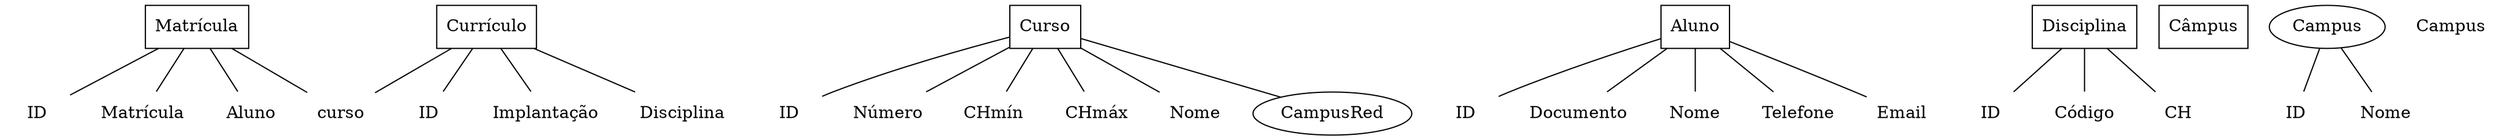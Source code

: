 graph diagramaER {

// Entidades
  Matrícula [shape=record]
  Curso [shape=record]
  Aluno [shape=record]
  Disciplina [shape=record]
  Currículo [shape=record]
  Câmpus [shape=record]
  
  //DisciplinaCursada [shape=record]
  //PedidoDeMatrícula [shape=record]
  //Professor [shape=record]
  //semestre [shape=record]
  //Horário [shape=record]
  //PréRequisito [shape=record]

// Atributos
  //Câmpus
  IdCampus [shape=plaintext,label="ID"]
  NomeCampus [shape=plaintext,label="Nome"]
  
  //Aluno
  IdAluno [shape=plaintext,label="ID"]
  DocumentoAluno [shape=plaintext, label="Documento"]
  NomeAluno [shape=plaintext,label="Nome"]
  Telefone [shape=plaintext]
  Email [shape=plaintext]
  
  //Disciplina  
  IdDisciplina [shape=plaintext,label="ID"]
  CódigoDisciplina [shape=plaintext,label="Código"]
  CHDisciplina [shape=plaintext,label="CH"]
  
  //Curso
  IdCurso [shape=plaintext,label="ID"]
  NumeroCurso [shape=plaintext,label="Número"]
  CHmínimaCurso [shape=plaintext,label="CHmín"]
  CHmáximaCurso [shape=plaintext,label="CHmáx"]
  NomeCurso [shape=plaintext,label="Nome"]
  CampusRef [shape=plaintext,label="Campus"]
  
  //Currículo
  IdCurrículo [shape=plaintext,label="ID"]
  Implantação [shape=plaintext,label="Implantação"]
  CursoRef [shape=plaintext,label="Curso"]
  DisciplinaRef [shape=plaintext,label="Disciplina"]
  
  //Matrícula
  IdMatrícula [shape=plaintext,label="ID"]
  NúmeroMatrícula [shape=plaintext,label="Matrícula"]
  AlunoRef [shape=plaintext,label="Aluno"]
  CursoRef [shape=plaintext,label="curso"]
  
  //DocumentoProfessor [shape=plaintext, label="Documento"]
  //NomeProfessor [shape=plaintext,label="Implantação"]
  //CódigoCursada [shape=plaintext,label="Código"]
  //CHmínimaRequisito [shape=plaintext,label="CHmín"]
  //Obrigatório [shape=plaintext]
  //Eixo [shape=plaintext]
  //Hora [shape=plaintext]
  //DiaDaSemana [shape=plaintext,label="Dia da Semana"]
  //SemanaAB [shape=plaintext,label="Semana AB"]
  //Semestre [shape=plaintext]
  //Ano [shape=plaintext]
  //CHmínimaMatrícula [shape=plaintext,label="CHmín"]
  //CHmáximaMatrícula [shape=plaintext,label="CHmáx"]
  //SessãoMatrícula [shape=plaintext,label="Sessão"]
  //TipoPedido [shape=plaintext,label="Tipo"]

// Ligações Entidade-Atributos
  Aluno -- IdAluno
  Aluno -- DocumentoAluno
  Aluno -- NomeAluno
  Aluno -- Telefone
  Aluno -- Email
  Campus -- IdCampus
  Campus -- NomeCampus
  Disciplina -- IdDisciplina
  Disciplina -- CódigoDisciplina
  Disciplina -- CHDisciplina
  Curso -- IdCurso
  Curso -- NumeroCurso
  Curso -- CHmínimaCurso
  Curso -- CHmáximaCurso
  Curso -- NomeCurso
  Curso -- CampusRed
  Currículo -- IdCurrículo
  Currículo -- Implantação
  Currículo -- CursoRef
  Currículo -- DisciplinaRef
  Matrícula -- IdMatrícula
  Matrícula -- NúmeroMatrícula
  Matrícula -- AlunoRef
  Matrícula -- CursoRef
  
  //Professor -- DocumentoProfessor
  //Professor --  NomeProfessor
  //DisciplinaCursada -- CódigoCursada
  //PréRequisito -- CHmínimaRequisito
  //PréRequisito -- Obrigatório
  //PréRequisito -- Eixo
  //Horário -- Hora
  //Horário -- SemanaAB
  //Horário -- DiaDaSemana
  //Semestre -- semestre
  //Semestre --  Ano
  //PedidoDeMatrícula -- CHmínimaMatrícula
  //PedidoDeMatrícula -- CHmáximaMatrícula
  //PedidoDeMatrícula -- SessãoMatrícula
  //PedidoDeMatrícula -- TipoPedido
  }
